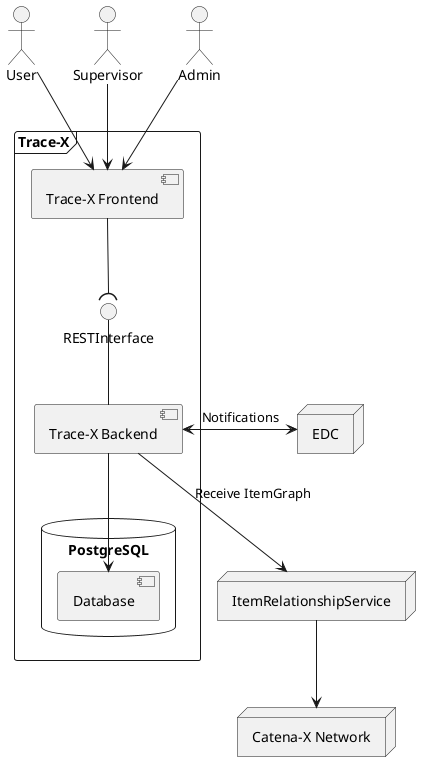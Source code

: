 @startuml
skinparam monochrome true
skinparam shadowing false

actor User
actor Supervisor
actor Admin
frame "Trace-X"{
	interface RESTInterface
	node [Trace-X Frontend]
	node [Trace-X Backend]
	database "PostgreSQL" {
      [Trace-X Backend] --> [Database]
    }

}
node "ItemRelationshipService" as IRS
node "Catena-X Network" as CX
node "EDC" as EDC

Supervisor --> [Trace-X Frontend]

Admin --> [Trace-X Frontend]
User --> [Trace-X Frontend]
[Trace-X Frontend] --( RESTInterface
RESTInterface -- [Trace-X Backend]
[Trace-X Backend] --> IRS : Receive ItemGraph
[Trace-X Backend] <-> EDC : Notifications
IRS --> CX




@enduml
